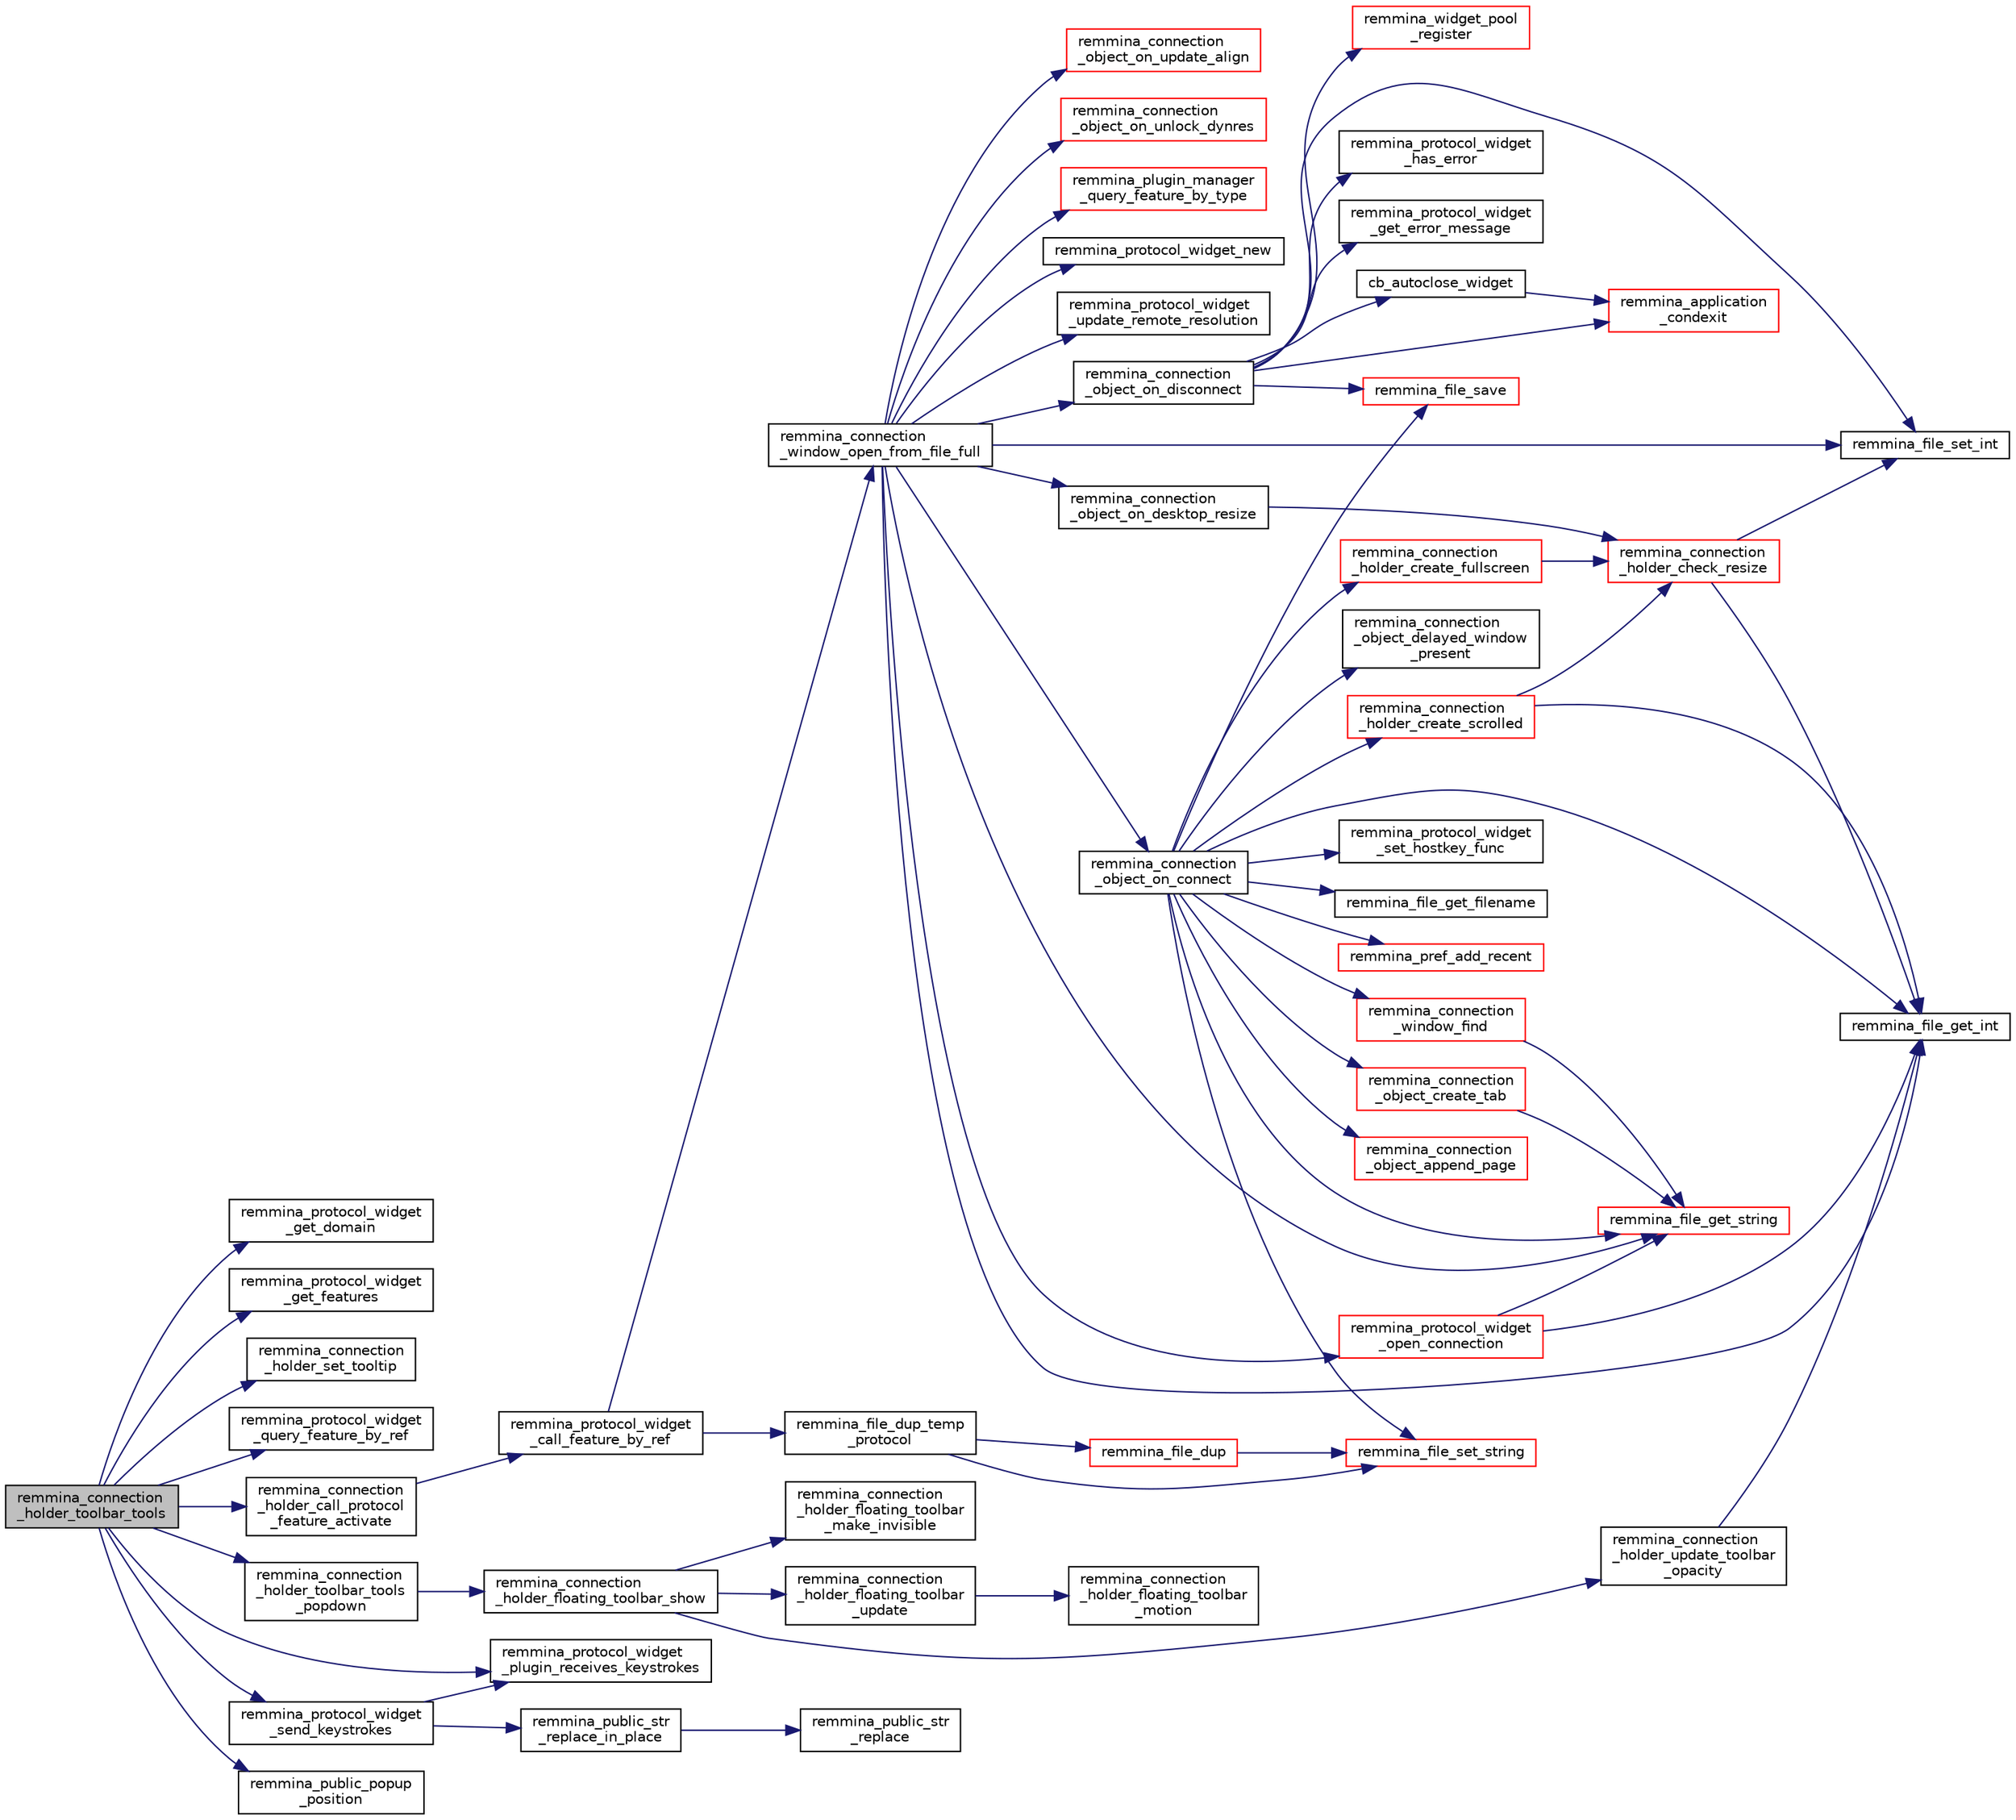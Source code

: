 digraph "remmina_connection_holder_toolbar_tools"
{
  edge [fontname="Helvetica",fontsize="10",labelfontname="Helvetica",labelfontsize="10"];
  node [fontname="Helvetica",fontsize="10",shape=record];
  rankdir="LR";
  Node9373 [label="remmina_connection\l_holder_toolbar_tools",height=0.2,width=0.4,color="black", fillcolor="grey75", style="filled", fontcolor="black"];
  Node9373 -> Node9374 [color="midnightblue",fontsize="10",style="solid",fontname="Helvetica"];
  Node9374 [label="remmina_protocol_widget\l_get_domain",height=0.2,width=0.4,color="black", fillcolor="white", style="filled",URL="$remmina__protocol__widget_8c.html#aef28374d0056407bad6204997d2c3bf9"];
  Node9373 -> Node9375 [color="midnightblue",fontsize="10",style="solid",fontname="Helvetica"];
  Node9375 [label="remmina_protocol_widget\l_get_features",height=0.2,width=0.4,color="black", fillcolor="white", style="filled",URL="$remmina__protocol__widget_8c.html#af9b6a2c2665010ab09a6d9943f9850bd"];
  Node9373 -> Node9376 [color="midnightblue",fontsize="10",style="solid",fontname="Helvetica"];
  Node9376 [label="remmina_connection\l_holder_set_tooltip",height=0.2,width=0.4,color="black", fillcolor="white", style="filled",URL="$remmina__connection__window_8c.html#ac8196ece2700e66594020189362bd404"];
  Node9373 -> Node9377 [color="midnightblue",fontsize="10",style="solid",fontname="Helvetica"];
  Node9377 [label="remmina_protocol_widget\l_query_feature_by_ref",height=0.2,width=0.4,color="black", fillcolor="white", style="filled",URL="$remmina__protocol__widget_8c.html#a4017a800d7803a40d606ffce2578509a"];
  Node9373 -> Node9378 [color="midnightblue",fontsize="10",style="solid",fontname="Helvetica"];
  Node9378 [label="remmina_connection\l_holder_call_protocol\l_feature_activate",height=0.2,width=0.4,color="black", fillcolor="white", style="filled",URL="$remmina__connection__window_8c.html#a4507b43c6fd10bc68d9512c6b253a552"];
  Node9378 -> Node9379 [color="midnightblue",fontsize="10",style="solid",fontname="Helvetica"];
  Node9379 [label="remmina_protocol_widget\l_call_feature_by_ref",height=0.2,width=0.4,color="black", fillcolor="white", style="filled",URL="$remmina__protocol__widget_8c.html#a605b69a9aa4393024369cc5070488692"];
  Node9379 -> Node9380 [color="midnightblue",fontsize="10",style="solid",fontname="Helvetica"];
  Node9380 [label="remmina_connection\l_window_open_from_file_full",height=0.2,width=0.4,color="black", fillcolor="white", style="filled",URL="$remmina__connection__window_8c.html#adbf2b670ca3bae96a99cb0b36021a961"];
  Node9380 -> Node9381 [color="midnightblue",fontsize="10",style="solid",fontname="Helvetica"];
  Node9381 [label="remmina_protocol_widget_new",height=0.2,width=0.4,color="black", fillcolor="white", style="filled",URL="$remmina__protocol__widget_8c.html#a5c2137462d3168e90c812f1ce75a6e62"];
  Node9380 -> Node9382 [color="midnightblue",fontsize="10",style="solid",fontname="Helvetica"];
  Node9382 [label="remmina_protocol_widget\l_update_remote_resolution",height=0.2,width=0.4,color="black", fillcolor="white", style="filled",URL="$remmina__protocol__widget_8c.html#a75c70486dec7682aeccaab235e65f6a1"];
  Node9380 -> Node9383 [color="midnightblue",fontsize="10",style="solid",fontname="Helvetica"];
  Node9383 [label="remmina_file_get_int",height=0.2,width=0.4,color="black", fillcolor="white", style="filled",URL="$remmina__file_8c.html#a4884356c195dcfb4ceacf641a1e74e66"];
  Node9380 -> Node9384 [color="midnightblue",fontsize="10",style="solid",fontname="Helvetica"];
  Node9384 [label="remmina_connection\l_object_on_connect",height=0.2,width=0.4,color="black", fillcolor="white", style="filled",URL="$remmina__connection__window_8c.html#a0ad685a873ecef95ec13caba17e0c22e"];
  Node9384 -> Node9385 [color="midnightblue",fontsize="10",style="solid",fontname="Helvetica"];
  Node9385 [label="remmina_connection\l_window_find",height=0.2,width=0.4,color="red", fillcolor="white", style="filled",URL="$remmina__connection__window_8c.html#ae73329eababe2888df3ace5c2b94b410"];
  Node9385 -> Node9386 [color="midnightblue",fontsize="10",style="solid",fontname="Helvetica"];
  Node9386 [label="remmina_file_get_string",height=0.2,width=0.4,color="red", fillcolor="white", style="filled",URL="$remmina__file_8c.html#a8eb1b213d9d08c6ad13683ce05f4355e"];
  Node9384 -> Node9456 [color="midnightblue",fontsize="10",style="solid",fontname="Helvetica"];
  Node9456 [label="remmina_protocol_widget\l_set_hostkey_func",height=0.2,width=0.4,color="black", fillcolor="white", style="filled",URL="$remmina__protocol__widget_8c.html#a9e77e4da16282ef5413f57b124038bff"];
  Node9384 -> Node9428 [color="midnightblue",fontsize="10",style="solid",fontname="Helvetica"];
  Node9428 [label="remmina_file_get_filename",height=0.2,width=0.4,color="black", fillcolor="white", style="filled",URL="$remmina__file_8c.html#ad1e4f3a0f64cd98e301044b6c38a1f1d"];
  Node9384 -> Node9457 [color="midnightblue",fontsize="10",style="solid",fontname="Helvetica"];
  Node9457 [label="remmina_pref_add_recent",height=0.2,width=0.4,color="red", fillcolor="white", style="filled",URL="$remmina__pref_8c.html#ab9e75c6bf39aa93a87d421fc3d742d60"];
  Node9384 -> Node9386 [color="midnightblue",fontsize="10",style="solid",fontname="Helvetica"];
  Node9384 -> Node9392 [color="midnightblue",fontsize="10",style="solid",fontname="Helvetica"];
  Node9392 [label="remmina_file_set_string",height=0.2,width=0.4,color="red", fillcolor="white", style="filled",URL="$remmina__file_8c.html#a85ca1ca2d0bf9ef29e490c6f4527a954"];
  Node9384 -> Node9395 [color="midnightblue",fontsize="10",style="solid",fontname="Helvetica"];
  Node9395 [label="remmina_file_save",height=0.2,width=0.4,color="red", fillcolor="white", style="filled",URL="$remmina__file_8c.html#a8c893a5deec9bc446bd89cc9973416c7"];
  Node9384 -> Node9383 [color="midnightblue",fontsize="10",style="solid",fontname="Helvetica"];
  Node9384 -> Node9463 [color="midnightblue",fontsize="10",style="solid",fontname="Helvetica"];
  Node9463 [label="remmina_connection\l_holder_create_fullscreen",height=0.2,width=0.4,color="red", fillcolor="white", style="filled",URL="$remmina__connection__window_8c.html#ae67ca4d276339723c1ff87fc224eaccf"];
  Node9463 -> Node9500 [color="midnightblue",fontsize="10",style="solid",fontname="Helvetica"];
  Node9500 [label="remmina_connection\l_holder_check_resize",height=0.2,width=0.4,color="red", fillcolor="white", style="filled",URL="$remmina__connection__window_8c.html#adf48e258e535235d29c9638333488920"];
  Node9500 -> Node9383 [color="midnightblue",fontsize="10",style="solid",fontname="Helvetica"];
  Node9500 -> Node9499 [color="midnightblue",fontsize="10",style="solid",fontname="Helvetica"];
  Node9499 [label="remmina_file_set_int",height=0.2,width=0.4,color="black", fillcolor="white", style="filled",URL="$remmina__file_8c.html#af153b0d289ac93f6ecdaa15d5f3b9b8c"];
  Node9384 -> Node9514 [color="midnightblue",fontsize="10",style="solid",fontname="Helvetica"];
  Node9514 [label="remmina_connection\l_holder_create_scrolled",height=0.2,width=0.4,color="red", fillcolor="white", style="filled",URL="$remmina__connection__window_8c.html#a57b3656c37df65d276ddd50a16906dc7"];
  Node9514 -> Node9383 [color="midnightblue",fontsize="10",style="solid",fontname="Helvetica"];
  Node9514 -> Node9500 [color="midnightblue",fontsize="10",style="solid",fontname="Helvetica"];
  Node9384 -> Node9565 [color="midnightblue",fontsize="10",style="solid",fontname="Helvetica"];
  Node9565 [label="remmina_connection\l_object_create_tab",height=0.2,width=0.4,color="red", fillcolor="white", style="filled",URL="$remmina__connection__window_8c.html#a888c4dd031e9366a3284cb34351865aa"];
  Node9565 -> Node9386 [color="midnightblue",fontsize="10",style="solid",fontname="Helvetica"];
  Node9384 -> Node9567 [color="midnightblue",fontsize="10",style="solid",fontname="Helvetica"];
  Node9567 [label="remmina_connection\l_object_append_page",height=0.2,width=0.4,color="red", fillcolor="white", style="filled",URL="$remmina__connection__window_8c.html#ac06b41c974d5cfc6277f50b617a550bb"];
  Node9384 -> Node9593 [color="midnightblue",fontsize="10",style="solid",fontname="Helvetica"];
  Node9593 [label="remmina_connection\l_object_delayed_window\l_present",height=0.2,width=0.4,color="black", fillcolor="white", style="filled",URL="$remmina__connection__window_8c.html#afd1bfcfb4c203544904a85aba87d4c88"];
  Node9380 -> Node9594 [color="midnightblue",fontsize="10",style="solid",fontname="Helvetica"];
  Node9594 [label="remmina_connection\l_object_on_disconnect",height=0.2,width=0.4,color="black", fillcolor="white", style="filled",URL="$remmina__connection__window_8c.html#ad6ea67e2303625444fb4936a114e82df"];
  Node9594 -> Node9499 [color="midnightblue",fontsize="10",style="solid",fontname="Helvetica"];
  Node9594 -> Node9395 [color="midnightblue",fontsize="10",style="solid",fontname="Helvetica"];
  Node9594 -> Node9595 [color="midnightblue",fontsize="10",style="solid",fontname="Helvetica"];
  Node9595 [label="remmina_protocol_widget\l_has_error",height=0.2,width=0.4,color="black", fillcolor="white", style="filled",URL="$remmina__protocol__widget_8c.html#aab2f304822ccfd4979854ef1afd81771"];
  Node9594 -> Node9596 [color="midnightblue",fontsize="10",style="solid",fontname="Helvetica"];
  Node9596 [label="remmina_protocol_widget\l_get_error_message",height=0.2,width=0.4,color="black", fillcolor="white", style="filled",URL="$remmina__protocol__widget_8c.html#a0aa0f7d6c411f9061892848ffb558877"];
  Node9594 -> Node9597 [color="midnightblue",fontsize="10",style="solid",fontname="Helvetica"];
  Node9597 [label="cb_autoclose_widget",height=0.2,width=0.4,color="black", fillcolor="white", style="filled",URL="$remmina__connection__window_8c.html#a6d866a05da5d47a9342d4c87dbf70863"];
  Node9597 -> Node9598 [color="midnightblue",fontsize="10",style="solid",fontname="Helvetica"];
  Node9598 [label="remmina_application\l_condexit",height=0.2,width=0.4,color="red", fillcolor="white", style="filled",URL="$remmina__exec_8c.html#aaa67e07e2426828d7e7b9b30d2038d31"];
  Node9594 -> Node9619 [color="midnightblue",fontsize="10",style="solid",fontname="Helvetica"];
  Node9619 [label="remmina_widget_pool\l_register",height=0.2,width=0.4,color="red", fillcolor="white", style="filled",URL="$remmina__widget__pool_8c.html#ae3c9c9853eb5bedbfeadbfac1d495b95"];
  Node9594 -> Node9598 [color="midnightblue",fontsize="10",style="solid",fontname="Helvetica"];
  Node9380 -> Node9621 [color="midnightblue",fontsize="10",style="solid",fontname="Helvetica"];
  Node9621 [label="remmina_connection\l_object_on_desktop_resize",height=0.2,width=0.4,color="black", fillcolor="white", style="filled",URL="$remmina__connection__window_8c.html#a3bb0386b166904eb00902d08d6c959a5"];
  Node9621 -> Node9500 [color="midnightblue",fontsize="10",style="solid",fontname="Helvetica"];
  Node9380 -> Node9622 [color="midnightblue",fontsize="10",style="solid",fontname="Helvetica"];
  Node9622 [label="remmina_connection\l_object_on_update_align",height=0.2,width=0.4,color="red", fillcolor="white", style="filled",URL="$remmina__connection__window_8c.html#a0872efe4b1084b17bab7ac962920c3e9"];
  Node9380 -> Node9623 [color="midnightblue",fontsize="10",style="solid",fontname="Helvetica"];
  Node9623 [label="remmina_connection\l_object_on_unlock_dynres",height=0.2,width=0.4,color="red", fillcolor="white", style="filled",URL="$remmina__connection__window_8c.html#a0cffd168e21bdd3d9469ca2e86e19c31"];
  Node9380 -> Node9624 [color="midnightblue",fontsize="10",style="solid",fontname="Helvetica"];
  Node9624 [label="remmina_plugin_manager\l_query_feature_by_type",height=0.2,width=0.4,color="red", fillcolor="white", style="filled",URL="$remmina__plugin__manager_8c.html#a1668951fd7067f2c405e001836855080"];
  Node9380 -> Node9386 [color="midnightblue",fontsize="10",style="solid",fontname="Helvetica"];
  Node9380 -> Node9499 [color="midnightblue",fontsize="10",style="solid",fontname="Helvetica"];
  Node9380 -> Node9625 [color="midnightblue",fontsize="10",style="solid",fontname="Helvetica"];
  Node9625 [label="remmina_protocol_widget\l_open_connection",height=0.2,width=0.4,color="red", fillcolor="white", style="filled",URL="$remmina__protocol__widget_8c.html#aeffcbd7db351d4cacd7c8ba801ea2c37"];
  Node9625 -> Node9383 [color="midnightblue",fontsize="10",style="solid",fontname="Helvetica"];
  Node9625 -> Node9386 [color="midnightblue",fontsize="10",style="solid",fontname="Helvetica"];
  Node9379 -> Node9631 [color="midnightblue",fontsize="10",style="solid",fontname="Helvetica"];
  Node9631 [label="remmina_file_dup_temp\l_protocol",height=0.2,width=0.4,color="black", fillcolor="white", style="filled",URL="$remmina__file_8c.html#a52a0986eaf54c9e606ce9cdf8bb57e60"];
  Node9631 -> Node9632 [color="midnightblue",fontsize="10",style="solid",fontname="Helvetica"];
  Node9632 [label="remmina_file_dup",height=0.2,width=0.4,color="red", fillcolor="white", style="filled",URL="$remmina__file_8c.html#a3fb992fced83e0f1c4e4e3c8d2206be5"];
  Node9632 -> Node9392 [color="midnightblue",fontsize="10",style="solid",fontname="Helvetica"];
  Node9631 -> Node9392 [color="midnightblue",fontsize="10",style="solid",fontname="Helvetica"];
  Node9373 -> Node9633 [color="midnightblue",fontsize="10",style="solid",fontname="Helvetica"];
  Node9633 [label="remmina_connection\l_holder_toolbar_tools\l_popdown",height=0.2,width=0.4,color="black", fillcolor="white", style="filled",URL="$remmina__connection__window_8c.html#ae18a8e7a72ec9a2f3e529708d7ffe0ce"];
  Node9633 -> Node9521 [color="midnightblue",fontsize="10",style="solid",fontname="Helvetica"];
  Node9521 [label="remmina_connection\l_holder_floating_toolbar_show",height=0.2,width=0.4,color="black", fillcolor="white", style="filled",URL="$remmina__connection__window_8c.html#a147924e56eceebe1f61e47bf5af2218a"];
  Node9521 -> Node9522 [color="midnightblue",fontsize="10",style="solid",fontname="Helvetica"];
  Node9522 [label="remmina_connection\l_holder_update_toolbar\l_opacity",height=0.2,width=0.4,color="black", fillcolor="white", style="filled",URL="$remmina__connection__window_8c.html#aac6895538e595984302a03c07bc51fbe"];
  Node9522 -> Node9383 [color="midnightblue",fontsize="10",style="solid",fontname="Helvetica"];
  Node9521 -> Node9523 [color="midnightblue",fontsize="10",style="solid",fontname="Helvetica"];
  Node9523 [label="remmina_connection\l_holder_floating_toolbar\l_make_invisible",height=0.2,width=0.4,color="black", fillcolor="white", style="filled",URL="$remmina__connection__window_8c.html#af12f8b64866588b7b2360cbc2681ec40"];
  Node9521 -> Node9485 [color="midnightblue",fontsize="10",style="solid",fontname="Helvetica"];
  Node9485 [label="remmina_connection\l_holder_floating_toolbar\l_update",height=0.2,width=0.4,color="black", fillcolor="white", style="filled",URL="$remmina__connection__window_8c.html#a2b7b33331e6fe8c8c70be62038f9f5ea"];
  Node9485 -> Node9486 [color="midnightblue",fontsize="10",style="solid",fontname="Helvetica"];
  Node9486 [label="remmina_connection\l_holder_floating_toolbar\l_motion",height=0.2,width=0.4,color="black", fillcolor="white", style="filled",URL="$remmina__connection__window_8c.html#a0a92f6f998590a56e44964f0345f942b"];
  Node9373 -> Node9634 [color="midnightblue",fontsize="10",style="solid",fontname="Helvetica"];
  Node9634 [label="remmina_protocol_widget\l_plugin_receives_keystrokes",height=0.2,width=0.4,color="black", fillcolor="white", style="filled",URL="$remmina__protocol__widget_8c.html#a480f842fac65440c367bf3c3d87d2601",tooltip="Check if the plugin accepts keystrokes. "];
  Node9373 -> Node9635 [color="midnightblue",fontsize="10",style="solid",fontname="Helvetica"];
  Node9635 [label="remmina_protocol_widget\l_send_keystrokes",height=0.2,width=0.4,color="black", fillcolor="white", style="filled",URL="$remmina__protocol__widget_8c.html#affb2413c00f0681fe08f90523f7e1471",tooltip="Send to the plugin some keystrokes. "];
  Node9635 -> Node9634 [color="midnightblue",fontsize="10",style="solid",fontname="Helvetica"];
  Node9635 -> Node9636 [color="midnightblue",fontsize="10",style="solid",fontname="Helvetica"];
  Node9636 [label="remmina_public_str\l_replace_in_place",height=0.2,width=0.4,color="black", fillcolor="white", style="filled",URL="$remmina__public_8c.html#a8d7d9b3c8050545469b1af9a35b043a2"];
  Node9636 -> Node9637 [color="midnightblue",fontsize="10",style="solid",fontname="Helvetica"];
  Node9637 [label="remmina_public_str\l_replace",height=0.2,width=0.4,color="black", fillcolor="white", style="filled",URL="$remmina__public_8c.html#aea7547abe3a67e6126addc9ed91af640"];
  Node9373 -> Node9524 [color="midnightblue",fontsize="10",style="solid",fontname="Helvetica"];
  Node9524 [label="remmina_public_popup\l_position",height=0.2,width=0.4,color="black", fillcolor="white", style="filled",URL="$remmina__public_8c.html#a92025b5f6512955f9c29608b5451a12c"];
}

